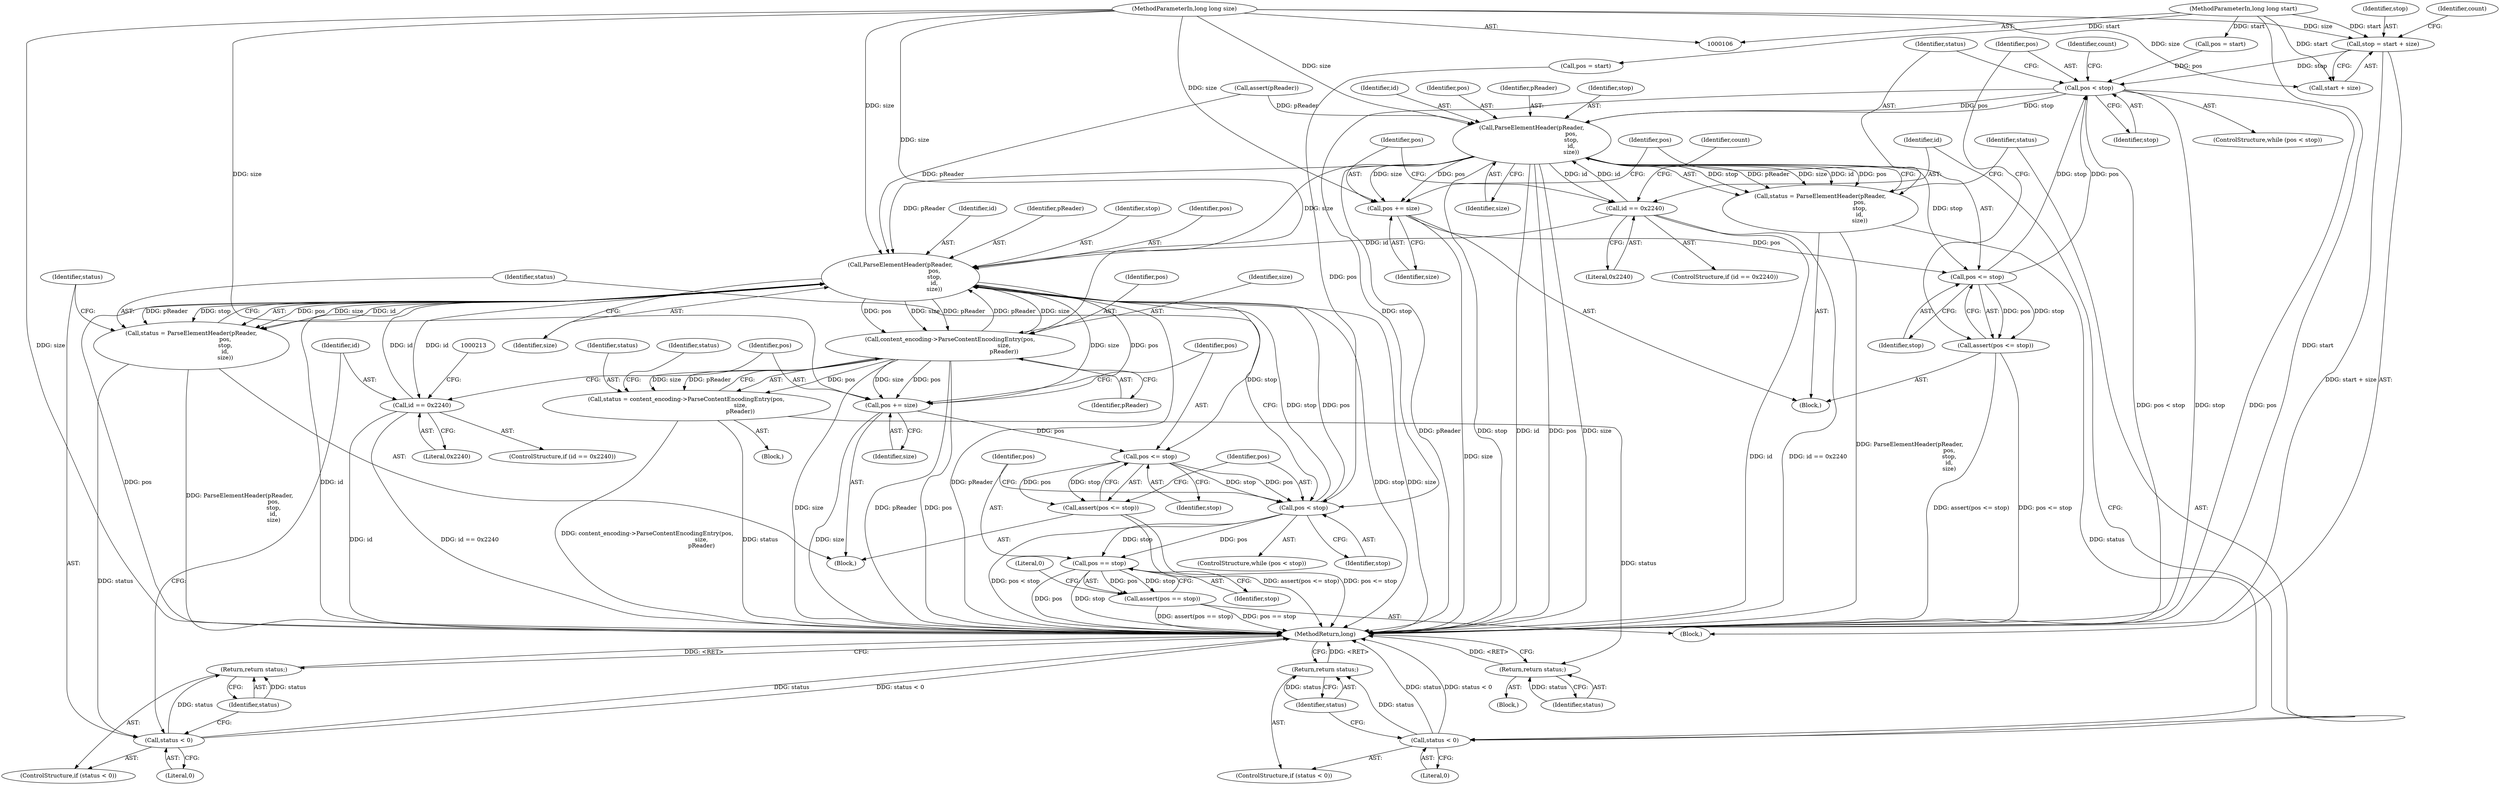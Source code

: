digraph "1_Android_04839626ed859623901ebd3a5fd483982186b59d_182@integer" {
"1000122" [label="(Call,stop = start + size)"];
"1000107" [label="(MethodParameterIn,long long start)"];
"1000108" [label="(MethodParameterIn,long long size)"];
"1000132" [label="(Call,pos < stop)"];
"1000141" [label="(Call,ParseElementHeader(pReader,\n                                           pos,\n                                           stop,\n                                           id,\n                                           size))"];
"1000139" [label="(Call,status = ParseElementHeader(pReader,\n                                           pos,\n                                           stop,\n                                           id,\n                                           size))"];
"1000148" [label="(Call,status < 0)"];
"1000151" [label="(Return,return status;)"];
"1000154" [label="(Call,id == 0x2240)"];
"1000195" [label="(Call,ParseElementHeader(pReader,\n                                     pos,\n                                     stop,\n                                     id,\n                                     size))"];
"1000193" [label="(Call,status = ParseElementHeader(pReader,\n                                     pos,\n                                     stop,\n                                     id,\n                                     size))"];
"1000202" [label="(Call,status < 0)"];
"1000205" [label="(Return,return status;)"];
"1000208" [label="(Call,id == 0x2240)"];
"1000223" [label="(Call,content_encoding->ParseContentEncodingEntry(pos,\n                                                           size,\n                                                           pReader))"];
"1000221" [label="(Call,status = content_encoding->ParseContentEncodingEntry(pos,\n                                                           size,\n                                                           pReader))"];
"1000232" [label="(Return,return status;)"];
"1000239" [label="(Call,pos += size)"];
"1000243" [label="(Call,pos <= stop)"];
"1000186" [label="(Call,pos < stop)"];
"1000247" [label="(Call,pos == stop)"];
"1000246" [label="(Call,assert(pos == stop))"];
"1000242" [label="(Call,assert(pos <= stop))"];
"1000159" [label="(Call,pos += size)"];
"1000163" [label="(Call,pos <= stop)"];
"1000162" [label="(Call,assert(pos <= stop))"];
"1000135" [label="(Block,)"];
"1000150" [label="(Literal,0)"];
"1000249" [label="(Identifier,stop)"];
"1000163" [label="(Call,pos <= stop)"];
"1000156" [label="(Literal,0x2240)"];
"1000245" [label="(Identifier,stop)"];
"1000161" [label="(Identifier,size)"];
"1000199" [label="(Identifier,id)"];
"1000232" [label="(Return,return status;)"];
"1000107" [label="(MethodParameterIn,long long start)"];
"1000229" [label="(Block,)"];
"1000165" [label="(Identifier,stop)"];
"1000143" [label="(Identifier,pos)"];
"1000154" [label="(Call,id == 0x2240)"];
"1000134" [label="(Identifier,stop)"];
"1000196" [label="(Identifier,pReader)"];
"1000239" [label="(Call,pos += size)"];
"1000222" [label="(Identifier,status)"];
"1000186" [label="(Call,pos < stop)"];
"1000147" [label="(ControlStructure,if (status < 0))"];
"1000228" [label="(Identifier,status)"];
"1000118" [label="(Call,pos = start)"];
"1000123" [label="(Identifier,stop)"];
"1000185" [label="(ControlStructure,while (pos < stop))"];
"1000243" [label="(Call,pos <= stop)"];
"1000142" [label="(Identifier,pReader)"];
"1000132" [label="(Call,pos < stop)"];
"1000148" [label="(Call,status < 0)"];
"1000203" [label="(Identifier,status)"];
"1000211" [label="(Block,)"];
"1000140" [label="(Identifier,status)"];
"1000205" [label="(Return,return status;)"];
"1000131" [label="(ControlStructure,while (pos < stop))"];
"1000149" [label="(Identifier,status)"];
"1000164" [label="(Identifier,pos)"];
"1000182" [label="(Call,pos = start)"];
"1000141" [label="(Call,ParseElementHeader(pReader,\n                                           pos,\n                                           stop,\n                                           id,\n                                           size))"];
"1000233" [label="(Identifier,status)"];
"1000151" [label="(Return,return status;)"];
"1000139" [label="(Call,status = ParseElementHeader(pReader,\n                                           pos,\n                                           stop,\n                                           id,\n                                           size))"];
"1000221" [label="(Call,status = content_encoding->ParseContentEncodingEntry(pos,\n                                                           size,\n                                                           pReader))"];
"1000207" [label="(ControlStructure,if (id == 0x2240))"];
"1000244" [label="(Identifier,pos)"];
"1000251" [label="(Literal,0)"];
"1000160" [label="(Identifier,pos)"];
"1000240" [label="(Identifier,pos)"];
"1000224" [label="(Identifier,pos)"];
"1000129" [label="(Identifier,count)"];
"1000158" [label="(Identifier,count)"];
"1000225" [label="(Identifier,size)"];
"1000187" [label="(Identifier,pos)"];
"1000115" [label="(Call,assert(pReader))"];
"1000201" [label="(ControlStructure,if (status < 0))"];
"1000122" [label="(Call,stop = start + size)"];
"1000189" [label="(Block,)"];
"1000247" [label="(Call,pos == stop)"];
"1000109" [label="(Block,)"];
"1000209" [label="(Identifier,id)"];
"1000168" [label="(Identifier,count)"];
"1000188" [label="(Identifier,stop)"];
"1000200" [label="(Identifier,size)"];
"1000159" [label="(Call,pos += size)"];
"1000206" [label="(Identifier,status)"];
"1000195" [label="(Call,ParseElementHeader(pReader,\n                                     pos,\n                                     stop,\n                                     id,\n                                     size))"];
"1000153" [label="(ControlStructure,if (id == 0x2240))"];
"1000223" [label="(Call,content_encoding->ParseContentEncodingEntry(pos,\n                                                           size,\n                                                           pReader))"];
"1000144" [label="(Identifier,stop)"];
"1000124" [label="(Call,start + size)"];
"1000202" [label="(Call,status < 0)"];
"1000248" [label="(Identifier,pos)"];
"1000246" [label="(Call,assert(pos == stop))"];
"1000198" [label="(Identifier,stop)"];
"1000197" [label="(Identifier,pos)"];
"1000146" [label="(Identifier,size)"];
"1000162" [label="(Call,assert(pos <= stop))"];
"1000155" [label="(Identifier,id)"];
"1000194" [label="(Identifier,status)"];
"1000108" [label="(MethodParameterIn,long long size)"];
"1000204" [label="(Literal,0)"];
"1000242" [label="(Call,assert(pos <= stop))"];
"1000210" [label="(Literal,0x2240)"];
"1000133" [label="(Identifier,pos)"];
"1000241" [label="(Identifier,size)"];
"1000208" [label="(Call,id == 0x2240)"];
"1000145" [label="(Identifier,id)"];
"1000193" [label="(Call,status = ParseElementHeader(pReader,\n                                     pos,\n                                     stop,\n                                     id,\n                                     size))"];
"1000152" [label="(Identifier,status)"];
"1000252" [label="(MethodReturn,long)"];
"1000226" [label="(Identifier,pReader)"];
"1000122" -> "1000109"  [label="AST: "];
"1000122" -> "1000124"  [label="CFG: "];
"1000123" -> "1000122"  [label="AST: "];
"1000124" -> "1000122"  [label="AST: "];
"1000129" -> "1000122"  [label="CFG: "];
"1000122" -> "1000252"  [label="DDG: start + size"];
"1000107" -> "1000122"  [label="DDG: start"];
"1000108" -> "1000122"  [label="DDG: size"];
"1000122" -> "1000132"  [label="DDG: stop"];
"1000107" -> "1000106"  [label="AST: "];
"1000107" -> "1000252"  [label="DDG: start"];
"1000107" -> "1000118"  [label="DDG: start"];
"1000107" -> "1000124"  [label="DDG: start"];
"1000107" -> "1000182"  [label="DDG: start"];
"1000108" -> "1000106"  [label="AST: "];
"1000108" -> "1000252"  [label="DDG: size"];
"1000108" -> "1000124"  [label="DDG: size"];
"1000108" -> "1000141"  [label="DDG: size"];
"1000108" -> "1000159"  [label="DDG: size"];
"1000108" -> "1000195"  [label="DDG: size"];
"1000108" -> "1000223"  [label="DDG: size"];
"1000108" -> "1000239"  [label="DDG: size"];
"1000132" -> "1000131"  [label="AST: "];
"1000132" -> "1000134"  [label="CFG: "];
"1000133" -> "1000132"  [label="AST: "];
"1000134" -> "1000132"  [label="AST: "];
"1000140" -> "1000132"  [label="CFG: "];
"1000168" -> "1000132"  [label="CFG: "];
"1000132" -> "1000252"  [label="DDG: pos < stop"];
"1000132" -> "1000252"  [label="DDG: stop"];
"1000132" -> "1000252"  [label="DDG: pos"];
"1000163" -> "1000132"  [label="DDG: pos"];
"1000163" -> "1000132"  [label="DDG: stop"];
"1000118" -> "1000132"  [label="DDG: pos"];
"1000132" -> "1000141"  [label="DDG: pos"];
"1000132" -> "1000141"  [label="DDG: stop"];
"1000132" -> "1000186"  [label="DDG: stop"];
"1000141" -> "1000139"  [label="AST: "];
"1000141" -> "1000146"  [label="CFG: "];
"1000142" -> "1000141"  [label="AST: "];
"1000143" -> "1000141"  [label="AST: "];
"1000144" -> "1000141"  [label="AST: "];
"1000145" -> "1000141"  [label="AST: "];
"1000146" -> "1000141"  [label="AST: "];
"1000139" -> "1000141"  [label="CFG: "];
"1000141" -> "1000252"  [label="DDG: pReader"];
"1000141" -> "1000252"  [label="DDG: stop"];
"1000141" -> "1000252"  [label="DDG: id"];
"1000141" -> "1000252"  [label="DDG: pos"];
"1000141" -> "1000252"  [label="DDG: size"];
"1000141" -> "1000139"  [label="DDG: stop"];
"1000141" -> "1000139"  [label="DDG: pReader"];
"1000141" -> "1000139"  [label="DDG: size"];
"1000141" -> "1000139"  [label="DDG: id"];
"1000141" -> "1000139"  [label="DDG: pos"];
"1000115" -> "1000141"  [label="DDG: pReader"];
"1000154" -> "1000141"  [label="DDG: id"];
"1000141" -> "1000154"  [label="DDG: id"];
"1000141" -> "1000159"  [label="DDG: size"];
"1000141" -> "1000159"  [label="DDG: pos"];
"1000141" -> "1000163"  [label="DDG: stop"];
"1000141" -> "1000195"  [label="DDG: pReader"];
"1000141" -> "1000195"  [label="DDG: size"];
"1000139" -> "1000135"  [label="AST: "];
"1000140" -> "1000139"  [label="AST: "];
"1000149" -> "1000139"  [label="CFG: "];
"1000139" -> "1000252"  [label="DDG: ParseElementHeader(pReader,\n                                           pos,\n                                           stop,\n                                           id,\n                                           size)"];
"1000139" -> "1000148"  [label="DDG: status"];
"1000148" -> "1000147"  [label="AST: "];
"1000148" -> "1000150"  [label="CFG: "];
"1000149" -> "1000148"  [label="AST: "];
"1000150" -> "1000148"  [label="AST: "];
"1000152" -> "1000148"  [label="CFG: "];
"1000155" -> "1000148"  [label="CFG: "];
"1000148" -> "1000252"  [label="DDG: status"];
"1000148" -> "1000252"  [label="DDG: status < 0"];
"1000148" -> "1000151"  [label="DDG: status"];
"1000151" -> "1000147"  [label="AST: "];
"1000151" -> "1000152"  [label="CFG: "];
"1000152" -> "1000151"  [label="AST: "];
"1000252" -> "1000151"  [label="CFG: "];
"1000151" -> "1000252"  [label="DDG: <RET>"];
"1000152" -> "1000151"  [label="DDG: status"];
"1000154" -> "1000153"  [label="AST: "];
"1000154" -> "1000156"  [label="CFG: "];
"1000155" -> "1000154"  [label="AST: "];
"1000156" -> "1000154"  [label="AST: "];
"1000158" -> "1000154"  [label="CFG: "];
"1000160" -> "1000154"  [label="CFG: "];
"1000154" -> "1000252"  [label="DDG: id"];
"1000154" -> "1000252"  [label="DDG: id == 0x2240"];
"1000154" -> "1000195"  [label="DDG: id"];
"1000195" -> "1000193"  [label="AST: "];
"1000195" -> "1000200"  [label="CFG: "];
"1000196" -> "1000195"  [label="AST: "];
"1000197" -> "1000195"  [label="AST: "];
"1000198" -> "1000195"  [label="AST: "];
"1000199" -> "1000195"  [label="AST: "];
"1000200" -> "1000195"  [label="AST: "];
"1000193" -> "1000195"  [label="CFG: "];
"1000195" -> "1000252"  [label="DDG: size"];
"1000195" -> "1000252"  [label="DDG: pos"];
"1000195" -> "1000252"  [label="DDG: id"];
"1000195" -> "1000252"  [label="DDG: pReader"];
"1000195" -> "1000252"  [label="DDG: stop"];
"1000195" -> "1000193"  [label="DDG: pos"];
"1000195" -> "1000193"  [label="DDG: size"];
"1000195" -> "1000193"  [label="DDG: id"];
"1000195" -> "1000193"  [label="DDG: pReader"];
"1000195" -> "1000193"  [label="DDG: stop"];
"1000223" -> "1000195"  [label="DDG: pReader"];
"1000223" -> "1000195"  [label="DDG: size"];
"1000115" -> "1000195"  [label="DDG: pReader"];
"1000186" -> "1000195"  [label="DDG: pos"];
"1000186" -> "1000195"  [label="DDG: stop"];
"1000208" -> "1000195"  [label="DDG: id"];
"1000195" -> "1000208"  [label="DDG: id"];
"1000195" -> "1000223"  [label="DDG: pos"];
"1000195" -> "1000223"  [label="DDG: size"];
"1000195" -> "1000223"  [label="DDG: pReader"];
"1000195" -> "1000239"  [label="DDG: size"];
"1000195" -> "1000239"  [label="DDG: pos"];
"1000195" -> "1000243"  [label="DDG: stop"];
"1000193" -> "1000189"  [label="AST: "];
"1000194" -> "1000193"  [label="AST: "];
"1000203" -> "1000193"  [label="CFG: "];
"1000193" -> "1000252"  [label="DDG: ParseElementHeader(pReader,\n                                     pos,\n                                     stop,\n                                     id,\n                                     size)"];
"1000193" -> "1000202"  [label="DDG: status"];
"1000202" -> "1000201"  [label="AST: "];
"1000202" -> "1000204"  [label="CFG: "];
"1000203" -> "1000202"  [label="AST: "];
"1000204" -> "1000202"  [label="AST: "];
"1000206" -> "1000202"  [label="CFG: "];
"1000209" -> "1000202"  [label="CFG: "];
"1000202" -> "1000252"  [label="DDG: status"];
"1000202" -> "1000252"  [label="DDG: status < 0"];
"1000202" -> "1000205"  [label="DDG: status"];
"1000205" -> "1000201"  [label="AST: "];
"1000205" -> "1000206"  [label="CFG: "];
"1000206" -> "1000205"  [label="AST: "];
"1000252" -> "1000205"  [label="CFG: "];
"1000205" -> "1000252"  [label="DDG: <RET>"];
"1000206" -> "1000205"  [label="DDG: status"];
"1000208" -> "1000207"  [label="AST: "];
"1000208" -> "1000210"  [label="CFG: "];
"1000209" -> "1000208"  [label="AST: "];
"1000210" -> "1000208"  [label="AST: "];
"1000213" -> "1000208"  [label="CFG: "];
"1000240" -> "1000208"  [label="CFG: "];
"1000208" -> "1000252"  [label="DDG: id"];
"1000208" -> "1000252"  [label="DDG: id == 0x2240"];
"1000223" -> "1000221"  [label="AST: "];
"1000223" -> "1000226"  [label="CFG: "];
"1000224" -> "1000223"  [label="AST: "];
"1000225" -> "1000223"  [label="AST: "];
"1000226" -> "1000223"  [label="AST: "];
"1000221" -> "1000223"  [label="CFG: "];
"1000223" -> "1000252"  [label="DDG: size"];
"1000223" -> "1000252"  [label="DDG: pReader"];
"1000223" -> "1000252"  [label="DDG: pos"];
"1000223" -> "1000221"  [label="DDG: pos"];
"1000223" -> "1000221"  [label="DDG: size"];
"1000223" -> "1000221"  [label="DDG: pReader"];
"1000223" -> "1000239"  [label="DDG: size"];
"1000223" -> "1000239"  [label="DDG: pos"];
"1000221" -> "1000211"  [label="AST: "];
"1000222" -> "1000221"  [label="AST: "];
"1000228" -> "1000221"  [label="CFG: "];
"1000221" -> "1000252"  [label="DDG: content_encoding->ParseContentEncodingEntry(pos,\n                                                           size,\n                                                           pReader)"];
"1000221" -> "1000252"  [label="DDG: status"];
"1000221" -> "1000232"  [label="DDG: status"];
"1000232" -> "1000229"  [label="AST: "];
"1000232" -> "1000233"  [label="CFG: "];
"1000233" -> "1000232"  [label="AST: "];
"1000252" -> "1000232"  [label="CFG: "];
"1000232" -> "1000252"  [label="DDG: <RET>"];
"1000233" -> "1000232"  [label="DDG: status"];
"1000239" -> "1000189"  [label="AST: "];
"1000239" -> "1000241"  [label="CFG: "];
"1000240" -> "1000239"  [label="AST: "];
"1000241" -> "1000239"  [label="AST: "];
"1000244" -> "1000239"  [label="CFG: "];
"1000239" -> "1000252"  [label="DDG: size"];
"1000239" -> "1000243"  [label="DDG: pos"];
"1000243" -> "1000242"  [label="AST: "];
"1000243" -> "1000245"  [label="CFG: "];
"1000244" -> "1000243"  [label="AST: "];
"1000245" -> "1000243"  [label="AST: "];
"1000242" -> "1000243"  [label="CFG: "];
"1000243" -> "1000186"  [label="DDG: pos"];
"1000243" -> "1000186"  [label="DDG: stop"];
"1000243" -> "1000242"  [label="DDG: pos"];
"1000243" -> "1000242"  [label="DDG: stop"];
"1000186" -> "1000185"  [label="AST: "];
"1000186" -> "1000188"  [label="CFG: "];
"1000187" -> "1000186"  [label="AST: "];
"1000188" -> "1000186"  [label="AST: "];
"1000194" -> "1000186"  [label="CFG: "];
"1000248" -> "1000186"  [label="CFG: "];
"1000186" -> "1000252"  [label="DDG: pos < stop"];
"1000182" -> "1000186"  [label="DDG: pos"];
"1000186" -> "1000247"  [label="DDG: pos"];
"1000186" -> "1000247"  [label="DDG: stop"];
"1000247" -> "1000246"  [label="AST: "];
"1000247" -> "1000249"  [label="CFG: "];
"1000248" -> "1000247"  [label="AST: "];
"1000249" -> "1000247"  [label="AST: "];
"1000246" -> "1000247"  [label="CFG: "];
"1000247" -> "1000252"  [label="DDG: pos"];
"1000247" -> "1000252"  [label="DDG: stop"];
"1000247" -> "1000246"  [label="DDG: pos"];
"1000247" -> "1000246"  [label="DDG: stop"];
"1000246" -> "1000109"  [label="AST: "];
"1000251" -> "1000246"  [label="CFG: "];
"1000246" -> "1000252"  [label="DDG: assert(pos == stop)"];
"1000246" -> "1000252"  [label="DDG: pos == stop"];
"1000242" -> "1000189"  [label="AST: "];
"1000187" -> "1000242"  [label="CFG: "];
"1000242" -> "1000252"  [label="DDG: assert(pos <= stop)"];
"1000242" -> "1000252"  [label="DDG: pos <= stop"];
"1000159" -> "1000135"  [label="AST: "];
"1000159" -> "1000161"  [label="CFG: "];
"1000160" -> "1000159"  [label="AST: "];
"1000161" -> "1000159"  [label="AST: "];
"1000164" -> "1000159"  [label="CFG: "];
"1000159" -> "1000252"  [label="DDG: size"];
"1000159" -> "1000163"  [label="DDG: pos"];
"1000163" -> "1000162"  [label="AST: "];
"1000163" -> "1000165"  [label="CFG: "];
"1000164" -> "1000163"  [label="AST: "];
"1000165" -> "1000163"  [label="AST: "];
"1000162" -> "1000163"  [label="CFG: "];
"1000163" -> "1000162"  [label="DDG: pos"];
"1000163" -> "1000162"  [label="DDG: stop"];
"1000162" -> "1000135"  [label="AST: "];
"1000133" -> "1000162"  [label="CFG: "];
"1000162" -> "1000252"  [label="DDG: pos <= stop"];
"1000162" -> "1000252"  [label="DDG: assert(pos <= stop)"];
}

